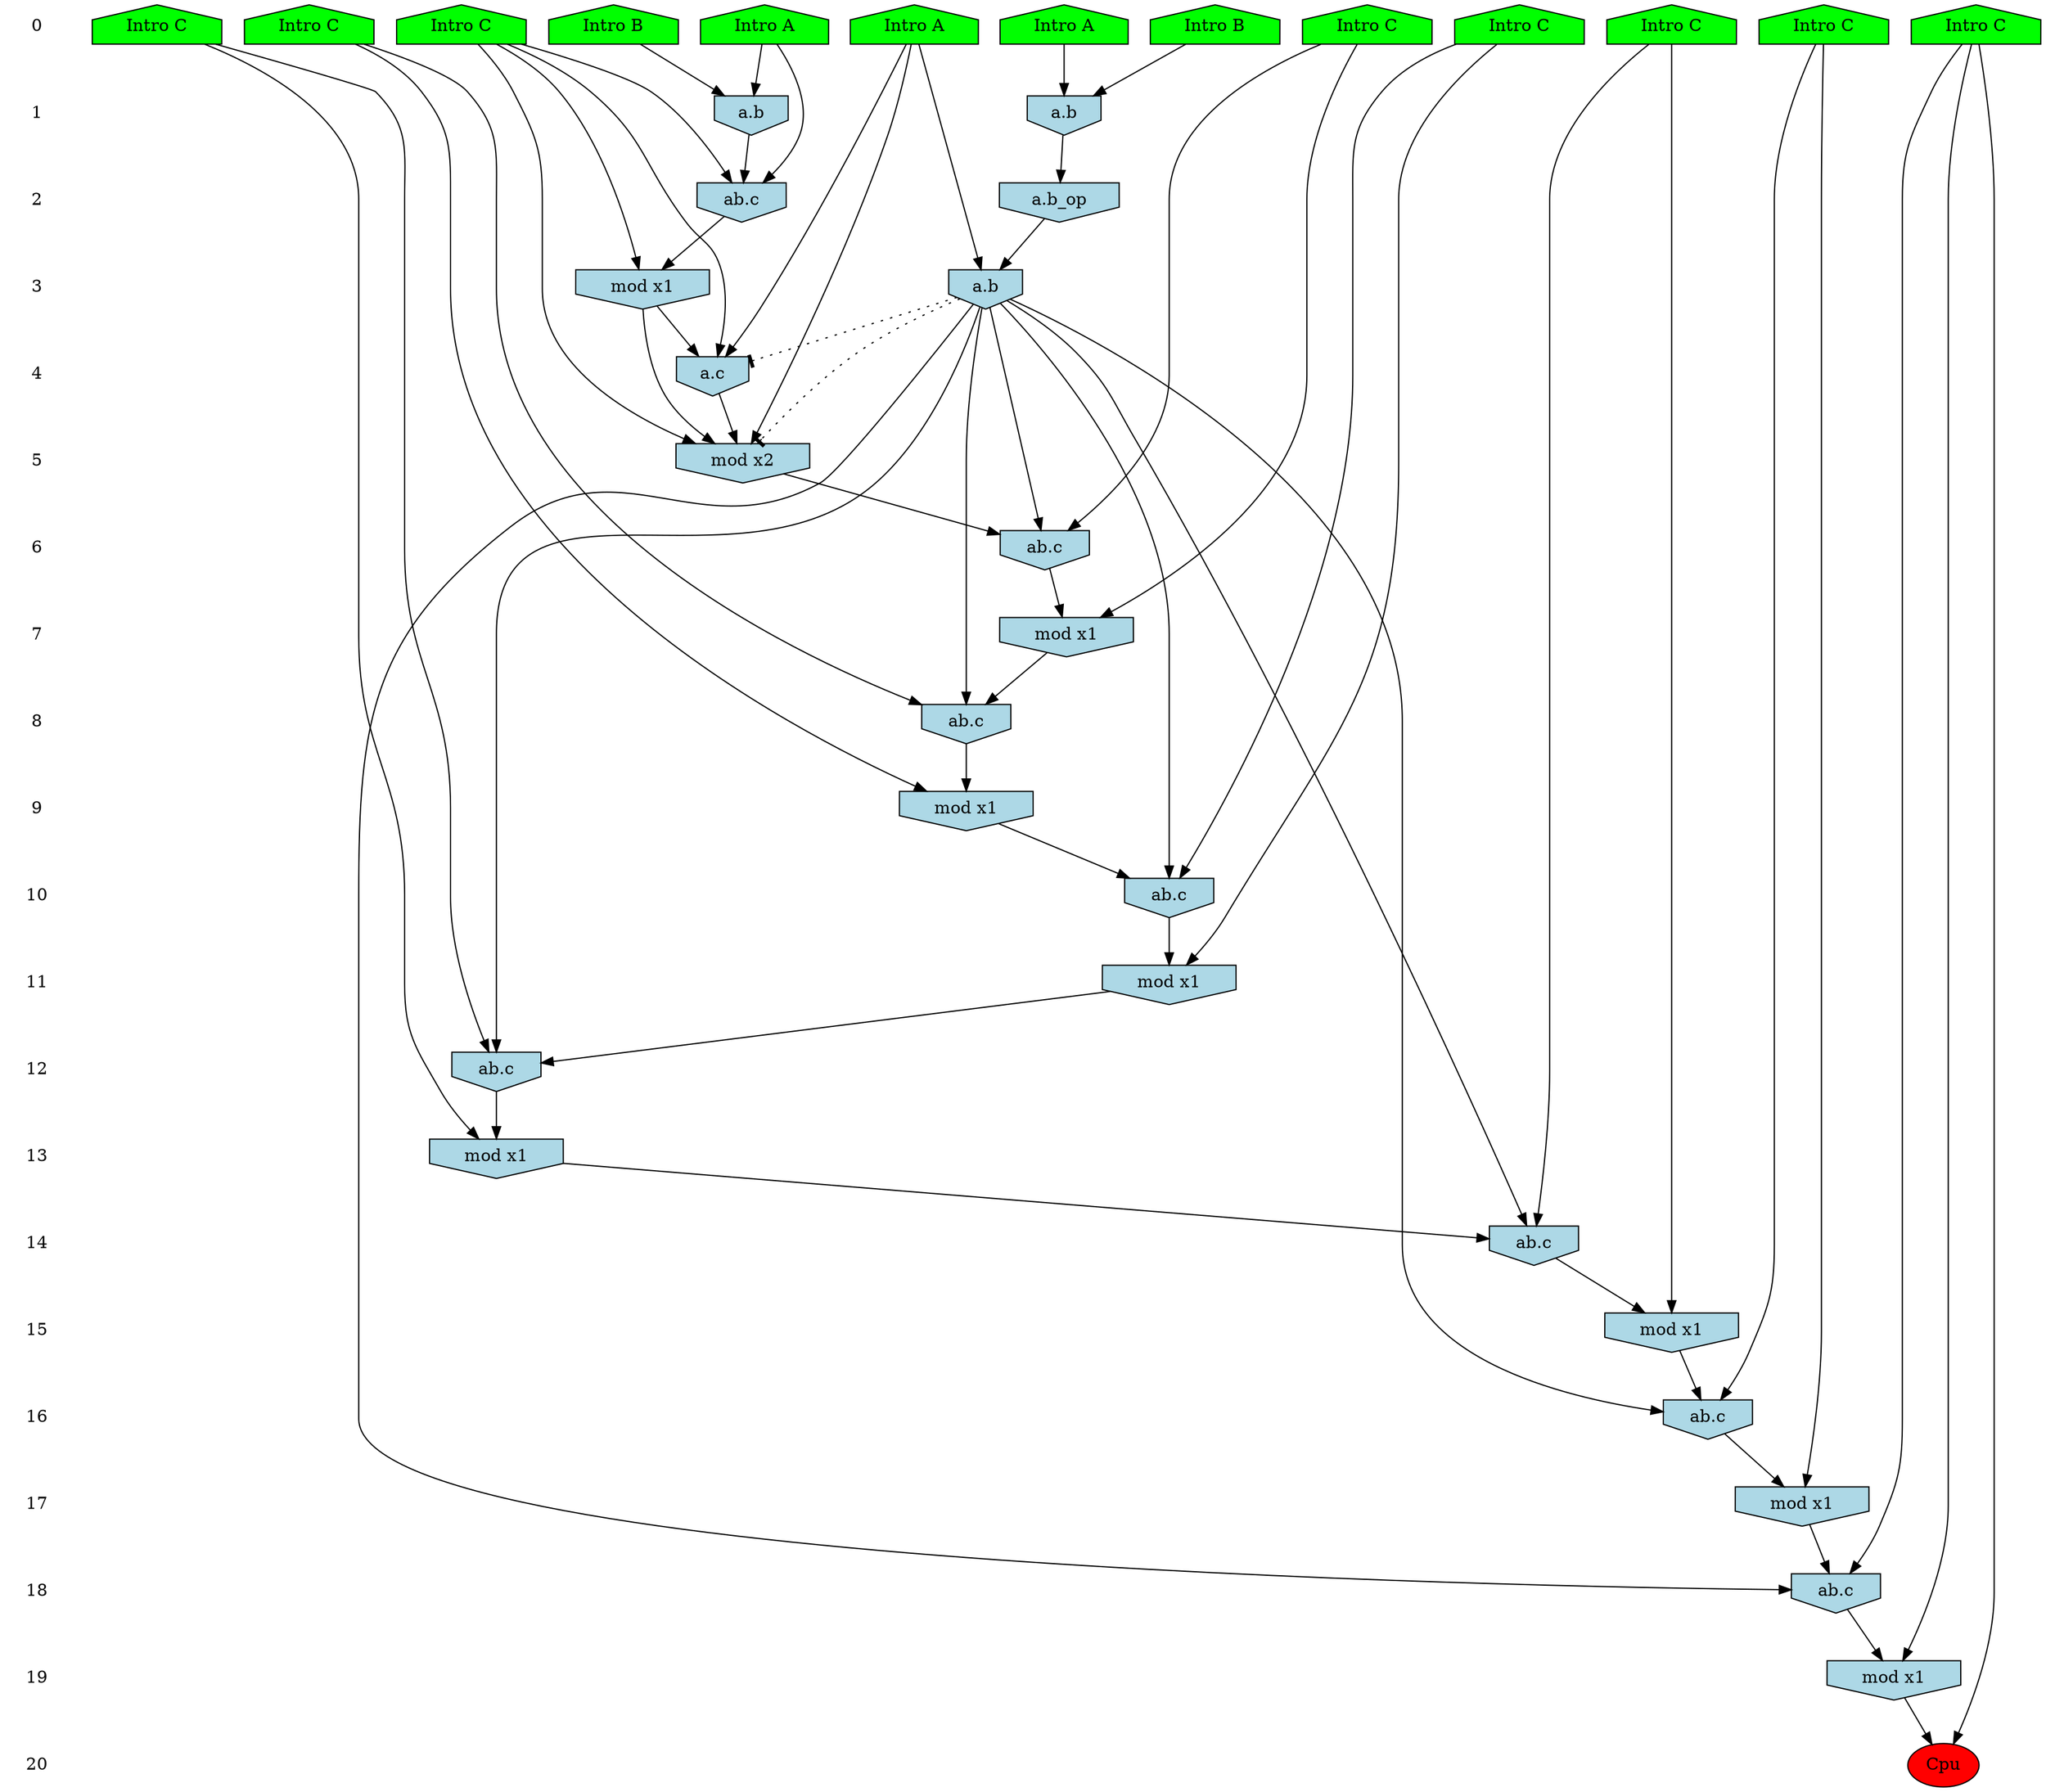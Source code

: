 /* Compression of 1 causal flows obtained in average at 1.527437E+01 t.u */
/* Compressed causal flows were: [2531] */
digraph G{
 ranksep=.5 ; 
{ rank = same ; "0" [shape=plaintext] ; node_1 [label ="Intro B", shape=house, style=filled, fillcolor=green] ;
node_2 [label ="Intro A", shape=house, style=filled, fillcolor=green] ;
node_3 [label ="Intro A", shape=house, style=filled, fillcolor=green] ;
node_4 [label ="Intro B", shape=house, style=filled, fillcolor=green] ;
node_5 [label ="Intro A", shape=house, style=filled, fillcolor=green] ;
node_6 [label ="Intro C", shape=house, style=filled, fillcolor=green] ;
node_7 [label ="Intro C", shape=house, style=filled, fillcolor=green] ;
node_8 [label ="Intro C", shape=house, style=filled, fillcolor=green] ;
node_9 [label ="Intro C", shape=house, style=filled, fillcolor=green] ;
node_10 [label ="Intro C", shape=house, style=filled, fillcolor=green] ;
node_11 [label ="Intro C", shape=house, style=filled, fillcolor=green] ;
node_12 [label ="Intro C", shape=house, style=filled, fillcolor=green] ;
node_13 [label ="Intro C", shape=house, style=filled, fillcolor=green] ;
}
{ rank = same ; "1" [shape=plaintext] ; node_14 [label="a.b", shape=invhouse, style=filled, fillcolor = lightblue] ;
node_16 [label="a.b", shape=invhouse, style=filled, fillcolor = lightblue] ;
}
{ rank = same ; "2" [shape=plaintext] ; node_15 [label="ab.c", shape=invhouse, style=filled, fillcolor = lightblue] ;
node_20 [label="a.b_op", shape=invhouse, style=filled, fillcolor = lightblue] ;
}
{ rank = same ; "3" [shape=plaintext] ; node_17 [label="mod x1", shape=invhouse, style=filled, fillcolor = lightblue] ;
node_21 [label="a.b", shape=invhouse, style=filled, fillcolor = lightblue] ;
}
{ rank = same ; "4" [shape=plaintext] ; node_18 [label="a.c", shape=invhouse, style=filled, fillcolor = lightblue] ;
}
{ rank = same ; "5" [shape=plaintext] ; node_19 [label="mod x2", shape=invhouse, style=filled, fillcolor = lightblue] ;
}
{ rank = same ; "6" [shape=plaintext] ; node_22 [label="ab.c", shape=invhouse, style=filled, fillcolor = lightblue] ;
}
{ rank = same ; "7" [shape=plaintext] ; node_23 [label="mod x1", shape=invhouse, style=filled, fillcolor = lightblue] ;
}
{ rank = same ; "8" [shape=plaintext] ; node_24 [label="ab.c", shape=invhouse, style=filled, fillcolor = lightblue] ;
}
{ rank = same ; "9" [shape=plaintext] ; node_25 [label="mod x1", shape=invhouse, style=filled, fillcolor = lightblue] ;
}
{ rank = same ; "10" [shape=plaintext] ; node_26 [label="ab.c", shape=invhouse, style=filled, fillcolor = lightblue] ;
}
{ rank = same ; "11" [shape=plaintext] ; node_27 [label="mod x1", shape=invhouse, style=filled, fillcolor = lightblue] ;
}
{ rank = same ; "12" [shape=plaintext] ; node_28 [label="ab.c", shape=invhouse, style=filled, fillcolor = lightblue] ;
}
{ rank = same ; "13" [shape=plaintext] ; node_29 [label="mod x1", shape=invhouse, style=filled, fillcolor = lightblue] ;
}
{ rank = same ; "14" [shape=plaintext] ; node_30 [label="ab.c", shape=invhouse, style=filled, fillcolor = lightblue] ;
}
{ rank = same ; "15" [shape=plaintext] ; node_31 [label="mod x1", shape=invhouse, style=filled, fillcolor = lightblue] ;
}
{ rank = same ; "16" [shape=plaintext] ; node_32 [label="ab.c", shape=invhouse, style=filled, fillcolor = lightblue] ;
}
{ rank = same ; "17" [shape=plaintext] ; node_33 [label="mod x1", shape=invhouse, style=filled, fillcolor = lightblue] ;
}
{ rank = same ; "18" [shape=plaintext] ; node_34 [label="ab.c", shape=invhouse, style=filled, fillcolor = lightblue] ;
}
{ rank = same ; "19" [shape=plaintext] ; node_35 [label="mod x1", shape=invhouse, style=filled, fillcolor = lightblue] ;
}
{ rank = same ; "20" [shape=plaintext] ; node_36 [label ="Cpu", style=filled, fillcolor=red] ;
}
"0" -> "1" [style="invis"]; 
"1" -> "2" [style="invis"]; 
"2" -> "3" [style="invis"]; 
"3" -> "4" [style="invis"]; 
"4" -> "5" [style="invis"]; 
"5" -> "6" [style="invis"]; 
"6" -> "7" [style="invis"]; 
"7" -> "8" [style="invis"]; 
"8" -> "9" [style="invis"]; 
"9" -> "10" [style="invis"]; 
"10" -> "11" [style="invis"]; 
"11" -> "12" [style="invis"]; 
"12" -> "13" [style="invis"]; 
"13" -> "14" [style="invis"]; 
"14" -> "15" [style="invis"]; 
"15" -> "16" [style="invis"]; 
"16" -> "17" [style="invis"]; 
"17" -> "18" [style="invis"]; 
"18" -> "19" [style="invis"]; 
"19" -> "20" [style="invis"]; 
node_1 -> node_14
node_3 -> node_14
node_3 -> node_15
node_7 -> node_15
node_14 -> node_15
node_2 -> node_16
node_4 -> node_16
node_7 -> node_17
node_15 -> node_17
node_5 -> node_18
node_7 -> node_18
node_17 -> node_18
node_5 -> node_19
node_7 -> node_19
node_17 -> node_19
node_18 -> node_19
node_16 -> node_20
node_5 -> node_21
node_20 -> node_21
node_6 -> node_22
node_19 -> node_22
node_21 -> node_22
node_6 -> node_23
node_22 -> node_23
node_13 -> node_24
node_21 -> node_24
node_23 -> node_24
node_13 -> node_25
node_24 -> node_25
node_11 -> node_26
node_21 -> node_26
node_25 -> node_26
node_11 -> node_27
node_26 -> node_27
node_8 -> node_28
node_21 -> node_28
node_27 -> node_28
node_8 -> node_29
node_28 -> node_29
node_12 -> node_30
node_21 -> node_30
node_29 -> node_30
node_12 -> node_31
node_30 -> node_31
node_10 -> node_32
node_21 -> node_32
node_31 -> node_32
node_10 -> node_33
node_32 -> node_33
node_9 -> node_34
node_21 -> node_34
node_33 -> node_34
node_9 -> node_35
node_34 -> node_35
node_9 -> node_36
node_35 -> node_36
node_21 -> node_19 [style=dotted, arrowhead = tee] 
node_21 -> node_18 [style=dotted, arrowhead = tee] 
}
/*
 Dot generation time: 0.000189
*/